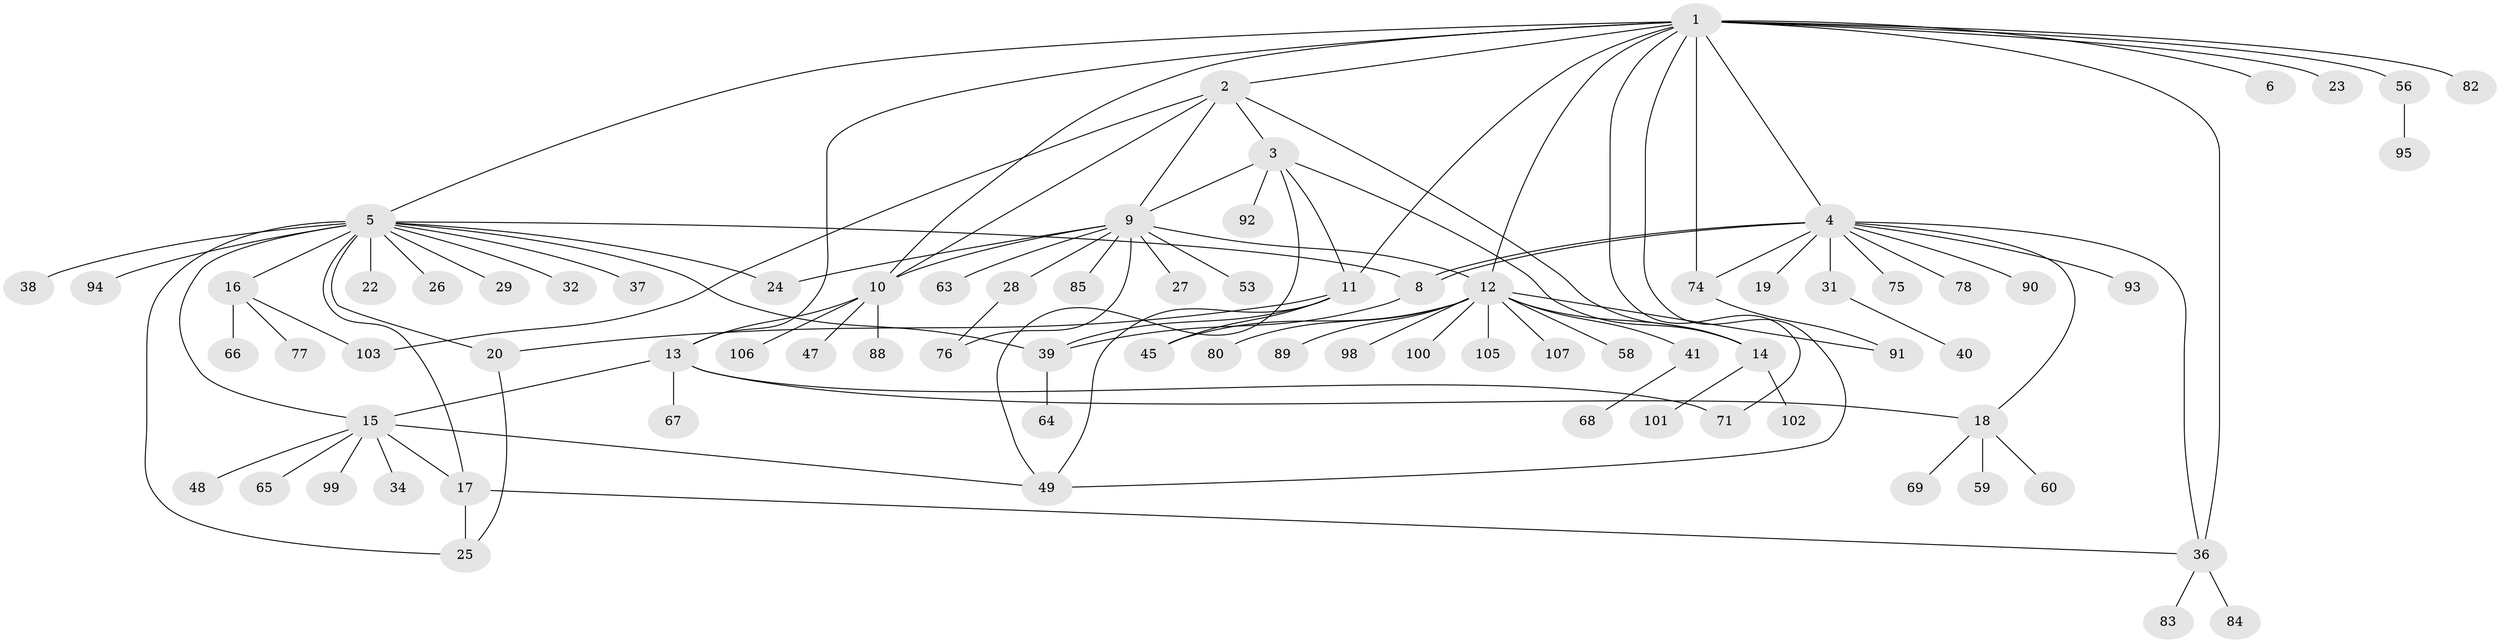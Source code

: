 // Generated by graph-tools (version 1.1) at 2025/51/02/27/25 19:51:56]
// undirected, 80 vertices, 109 edges
graph export_dot {
graph [start="1"]
  node [color=gray90,style=filled];
  1 [super="+73"];
  2 [super="+55"];
  3 [super="+21"];
  4 [super="+70"];
  5 [super="+7"];
  6;
  8;
  9 [super="+43"];
  10 [super="+30"];
  11 [super="+57"];
  12 [super="+61"];
  13 [super="+35"];
  14 [super="+87"];
  15 [super="+97"];
  16 [super="+51"];
  17 [super="+33"];
  18 [super="+54"];
  19;
  20 [super="+52"];
  22 [super="+96"];
  23;
  24;
  25 [super="+44"];
  26;
  27;
  28;
  29 [super="+46"];
  31 [super="+62"];
  32 [super="+79"];
  34 [super="+72"];
  36 [super="+81"];
  37;
  38;
  39 [super="+42"];
  40;
  41;
  45 [super="+50"];
  47;
  48;
  49;
  53;
  56;
  58;
  59;
  60;
  63;
  64;
  65;
  66;
  67;
  68;
  69;
  71 [super="+104"];
  74 [super="+86"];
  75;
  76;
  77;
  78;
  80;
  82;
  83;
  84;
  85;
  88;
  89;
  90;
  91;
  92;
  93;
  94;
  95;
  98;
  99;
  100;
  101;
  102;
  103;
  105;
  106;
  107;
  1 -- 2;
  1 -- 4 [weight=2];
  1 -- 5;
  1 -- 6;
  1 -- 11;
  1 -- 12 [weight=2];
  1 -- 13;
  1 -- 23;
  1 -- 36 [weight=2];
  1 -- 49;
  1 -- 56;
  1 -- 82 [weight=2];
  1 -- 10;
  1 -- 71;
  1 -- 74;
  2 -- 3;
  2 -- 9;
  2 -- 14;
  2 -- 103;
  2 -- 10;
  3 -- 9;
  3 -- 11;
  3 -- 49;
  3 -- 92;
  3 -- 14;
  4 -- 8;
  4 -- 8;
  4 -- 19;
  4 -- 31;
  4 -- 74;
  4 -- 75;
  4 -- 78;
  4 -- 93;
  4 -- 18;
  4 -- 36;
  4 -- 90;
  5 -- 15;
  5 -- 16;
  5 -- 17;
  5 -- 20 [weight=2];
  5 -- 22;
  5 -- 25;
  5 -- 26;
  5 -- 29;
  5 -- 32;
  5 -- 37;
  5 -- 39;
  5 -- 38;
  5 -- 8;
  5 -- 24;
  5 -- 94;
  8 -- 39;
  9 -- 10;
  9 -- 12;
  9 -- 24;
  9 -- 27;
  9 -- 28;
  9 -- 53;
  9 -- 63;
  9 -- 76;
  9 -- 85;
  10 -- 47;
  10 -- 88;
  10 -- 106;
  10 -- 13;
  11 -- 20;
  11 -- 39;
  11 -- 45;
  11 -- 49;
  12 -- 41;
  12 -- 58;
  12 -- 80;
  12 -- 89;
  12 -- 91;
  12 -- 98;
  12 -- 100;
  12 -- 105;
  12 -- 107;
  12 -- 14;
  12 -- 45;
  13 -- 15;
  13 -- 18;
  13 -- 67;
  13 -- 71;
  14 -- 101;
  14 -- 102;
  15 -- 34 [weight=2];
  15 -- 48;
  15 -- 49;
  15 -- 65;
  15 -- 99;
  15 -- 17;
  16 -- 66;
  16 -- 77;
  16 -- 103;
  17 -- 25;
  17 -- 36;
  18 -- 69;
  18 -- 59;
  18 -- 60;
  20 -- 25;
  28 -- 76;
  31 -- 40;
  36 -- 83;
  36 -- 84;
  39 -- 64;
  41 -- 68;
  56 -- 95;
  74 -- 91;
}
